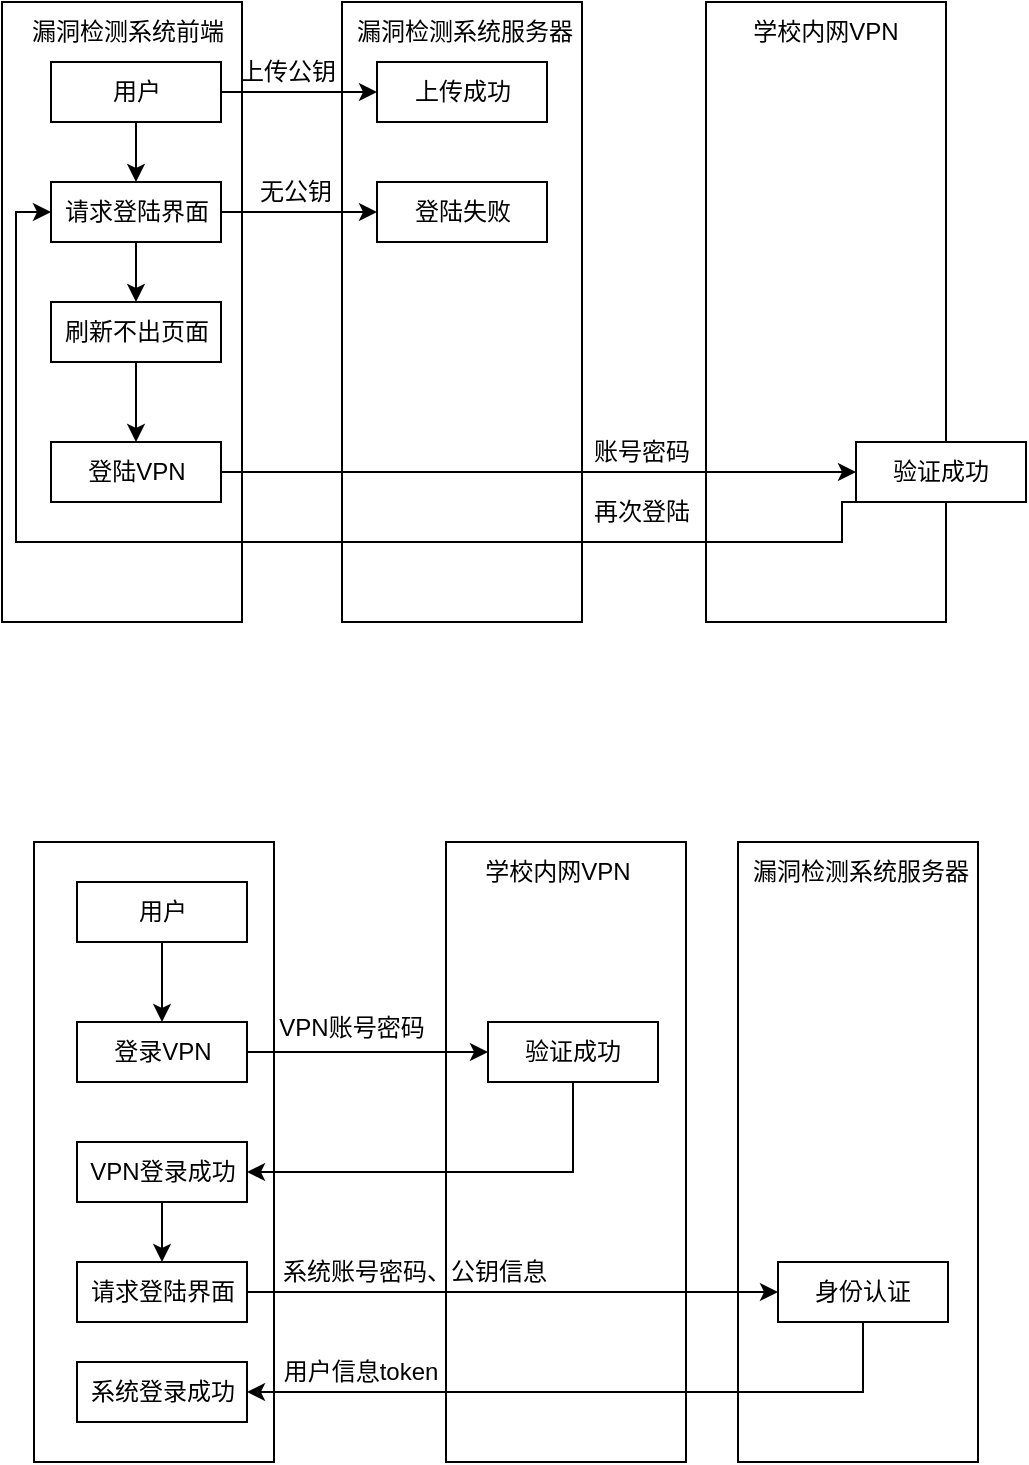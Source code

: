 <mxfile version="20.8.17" type="github">
  <diagram name="第 1 页" id="U7nzVmlOmT9U_pLwt-ys">
    <mxGraphModel dx="576" dy="381" grid="1" gridSize="10" guides="1" tooltips="1" connect="1" arrows="1" fold="1" page="1" pageScale="1" pageWidth="827" pageHeight="1169" math="0" shadow="0">
      <root>
        <mxCell id="0" />
        <mxCell id="1" parent="0" />
        <mxCell id="1q7jzdVDW4Sem3Bj1qbZ-1" value="" style="rounded=0;whiteSpace=wrap;html=1;" vertex="1" parent="1">
          <mxGeometry x="63" y="30" width="120" height="310" as="geometry" />
        </mxCell>
        <mxCell id="1q7jzdVDW4Sem3Bj1qbZ-3" value="" style="rounded=0;whiteSpace=wrap;html=1;" vertex="1" parent="1">
          <mxGeometry x="233" y="30" width="120" height="310" as="geometry" />
        </mxCell>
        <mxCell id="1q7jzdVDW4Sem3Bj1qbZ-4" value="" style="rounded=0;whiteSpace=wrap;html=1;" vertex="1" parent="1">
          <mxGeometry x="415" y="30" width="120" height="310" as="geometry" />
        </mxCell>
        <mxCell id="1q7jzdVDW4Sem3Bj1qbZ-5" value="漏洞检测系统前端" style="text;html=1;strokeColor=none;fillColor=none;align=center;verticalAlign=middle;whiteSpace=wrap;rounded=0;" vertex="1" parent="1">
          <mxGeometry x="76" y="30" width="100" height="30" as="geometry" />
        </mxCell>
        <mxCell id="1q7jzdVDW4Sem3Bj1qbZ-6" value="漏洞检测系统服务器" style="text;html=1;strokeColor=none;fillColor=none;align=center;verticalAlign=middle;whiteSpace=wrap;rounded=0;" vertex="1" parent="1">
          <mxGeometry x="236" y="30" width="117" height="30" as="geometry" />
        </mxCell>
        <mxCell id="1q7jzdVDW4Sem3Bj1qbZ-7" value="学校内网VPN" style="text;html=1;strokeColor=none;fillColor=none;align=center;verticalAlign=middle;whiteSpace=wrap;rounded=0;" vertex="1" parent="1">
          <mxGeometry x="425" y="30" width="100" height="30" as="geometry" />
        </mxCell>
        <mxCell id="1q7jzdVDW4Sem3Bj1qbZ-11" style="edgeStyle=orthogonalEdgeStyle;rounded=0;orthogonalLoop=1;jettySize=auto;html=1;exitX=0.5;exitY=1;exitDx=0;exitDy=0;" edge="1" parent="1" source="1q7jzdVDW4Sem3Bj1qbZ-8" target="1q7jzdVDW4Sem3Bj1qbZ-9">
          <mxGeometry relative="1" as="geometry" />
        </mxCell>
        <mxCell id="1q7jzdVDW4Sem3Bj1qbZ-33" style="edgeStyle=orthogonalEdgeStyle;rounded=0;orthogonalLoop=1;jettySize=auto;html=1;exitX=1;exitY=0.5;exitDx=0;exitDy=0;entryX=0;entryY=0.5;entryDx=0;entryDy=0;" edge="1" parent="1" source="1q7jzdVDW4Sem3Bj1qbZ-8" target="1q7jzdVDW4Sem3Bj1qbZ-32">
          <mxGeometry relative="1" as="geometry" />
        </mxCell>
        <mxCell id="1q7jzdVDW4Sem3Bj1qbZ-8" value="用户" style="rounded=0;whiteSpace=wrap;html=1;" vertex="1" parent="1">
          <mxGeometry x="87.5" y="60" width="85" height="30" as="geometry" />
        </mxCell>
        <mxCell id="1q7jzdVDW4Sem3Bj1qbZ-15" style="edgeStyle=orthogonalEdgeStyle;rounded=0;orthogonalLoop=1;jettySize=auto;html=1;exitX=0.5;exitY=1;exitDx=0;exitDy=0;entryX=0.5;entryY=0;entryDx=0;entryDy=0;" edge="1" parent="1" source="1q7jzdVDW4Sem3Bj1qbZ-9" target="1q7jzdVDW4Sem3Bj1qbZ-14">
          <mxGeometry relative="1" as="geometry" />
        </mxCell>
        <mxCell id="1q7jzdVDW4Sem3Bj1qbZ-30" style="edgeStyle=orthogonalEdgeStyle;rounded=0;orthogonalLoop=1;jettySize=auto;html=1;exitX=1;exitY=0.5;exitDx=0;exitDy=0;entryX=0;entryY=0.5;entryDx=0;entryDy=0;" edge="1" parent="1" source="1q7jzdVDW4Sem3Bj1qbZ-9" target="1q7jzdVDW4Sem3Bj1qbZ-28">
          <mxGeometry relative="1" as="geometry" />
        </mxCell>
        <mxCell id="1q7jzdVDW4Sem3Bj1qbZ-9" value="请求登陆界面" style="rounded=0;whiteSpace=wrap;html=1;" vertex="1" parent="1">
          <mxGeometry x="87.5" y="120" width="85" height="30" as="geometry" />
        </mxCell>
        <mxCell id="1q7jzdVDW4Sem3Bj1qbZ-21" value="" style="edgeStyle=orthogonalEdgeStyle;rounded=0;orthogonalLoop=1;jettySize=auto;html=1;" edge="1" parent="1" source="1q7jzdVDW4Sem3Bj1qbZ-14" target="1q7jzdVDW4Sem3Bj1qbZ-20">
          <mxGeometry relative="1" as="geometry" />
        </mxCell>
        <mxCell id="1q7jzdVDW4Sem3Bj1qbZ-14" value="刷新不出页面" style="rounded=0;whiteSpace=wrap;html=1;" vertex="1" parent="1">
          <mxGeometry x="87.5" y="180" width="85" height="30" as="geometry" />
        </mxCell>
        <mxCell id="1q7jzdVDW4Sem3Bj1qbZ-26" style="edgeStyle=orthogonalEdgeStyle;rounded=0;orthogonalLoop=1;jettySize=auto;html=1;exitX=0.5;exitY=1;exitDx=0;exitDy=0;entryX=0;entryY=0.5;entryDx=0;entryDy=0;" edge="1" parent="1" source="1q7jzdVDW4Sem3Bj1qbZ-19" target="1q7jzdVDW4Sem3Bj1qbZ-9">
          <mxGeometry relative="1" as="geometry">
            <Array as="points">
              <mxPoint x="483" y="300" />
              <mxPoint x="70" y="300" />
              <mxPoint x="70" y="135" />
            </Array>
          </mxGeometry>
        </mxCell>
        <mxCell id="1q7jzdVDW4Sem3Bj1qbZ-19" value="验证成功" style="rounded=0;whiteSpace=wrap;html=1;" vertex="1" parent="1">
          <mxGeometry x="490" y="250" width="85" height="30" as="geometry" />
        </mxCell>
        <mxCell id="1q7jzdVDW4Sem3Bj1qbZ-23" style="edgeStyle=orthogonalEdgeStyle;rounded=0;orthogonalLoop=1;jettySize=auto;html=1;exitX=1;exitY=0.5;exitDx=0;exitDy=0;entryX=0;entryY=0.5;entryDx=0;entryDy=0;" edge="1" parent="1" source="1q7jzdVDW4Sem3Bj1qbZ-20" target="1q7jzdVDW4Sem3Bj1qbZ-19">
          <mxGeometry relative="1" as="geometry" />
        </mxCell>
        <mxCell id="1q7jzdVDW4Sem3Bj1qbZ-20" value="登陆VPN" style="rounded=0;whiteSpace=wrap;html=1;" vertex="1" parent="1">
          <mxGeometry x="87.5" y="250" width="85" height="30" as="geometry" />
        </mxCell>
        <mxCell id="1q7jzdVDW4Sem3Bj1qbZ-24" value="账号密码" style="text;html=1;strokeColor=none;fillColor=none;align=center;verticalAlign=middle;whiteSpace=wrap;rounded=0;" vertex="1" parent="1">
          <mxGeometry x="353" y="240" width="60" height="30" as="geometry" />
        </mxCell>
        <mxCell id="1q7jzdVDW4Sem3Bj1qbZ-27" value="再次登陆" style="text;html=1;strokeColor=none;fillColor=none;align=center;verticalAlign=middle;whiteSpace=wrap;rounded=0;" vertex="1" parent="1">
          <mxGeometry x="353" y="270" width="60" height="30" as="geometry" />
        </mxCell>
        <mxCell id="1q7jzdVDW4Sem3Bj1qbZ-28" value="登陆失败" style="rounded=0;whiteSpace=wrap;html=1;" vertex="1" parent="1">
          <mxGeometry x="250.5" y="120" width="85" height="30" as="geometry" />
        </mxCell>
        <mxCell id="1q7jzdVDW4Sem3Bj1qbZ-31" value="无公钥" style="text;html=1;strokeColor=none;fillColor=none;align=center;verticalAlign=middle;whiteSpace=wrap;rounded=0;" vertex="1" parent="1">
          <mxGeometry x="180" y="110" width="60" height="30" as="geometry" />
        </mxCell>
        <mxCell id="1q7jzdVDW4Sem3Bj1qbZ-32" value="上传成功" style="rounded=0;whiteSpace=wrap;html=1;" vertex="1" parent="1">
          <mxGeometry x="250.5" y="60" width="85" height="30" as="geometry" />
        </mxCell>
        <mxCell id="1q7jzdVDW4Sem3Bj1qbZ-34" value="上传公钥" style="text;html=1;strokeColor=none;fillColor=none;align=center;verticalAlign=middle;whiteSpace=wrap;rounded=0;" vertex="1" parent="1">
          <mxGeometry x="176" y="50" width="60" height="30" as="geometry" />
        </mxCell>
        <mxCell id="1q7jzdVDW4Sem3Bj1qbZ-35" value="" style="rounded=0;whiteSpace=wrap;html=1;" vertex="1" parent="1">
          <mxGeometry x="79" y="450" width="120" height="310" as="geometry" />
        </mxCell>
        <mxCell id="1q7jzdVDW4Sem3Bj1qbZ-36" value="" style="rounded=0;whiteSpace=wrap;html=1;" vertex="1" parent="1">
          <mxGeometry x="431" y="450" width="120" height="310" as="geometry" />
        </mxCell>
        <mxCell id="1q7jzdVDW4Sem3Bj1qbZ-37" value="" style="rounded=0;whiteSpace=wrap;html=1;" vertex="1" parent="1">
          <mxGeometry x="285" y="450" width="120" height="310" as="geometry" />
        </mxCell>
        <mxCell id="1q7jzdVDW4Sem3Bj1qbZ-39" value="漏洞检测系统服务器" style="text;html=1;strokeColor=none;fillColor=none;align=center;verticalAlign=middle;whiteSpace=wrap;rounded=0;" vertex="1" parent="1">
          <mxGeometry x="434" y="450" width="117" height="30" as="geometry" />
        </mxCell>
        <mxCell id="1q7jzdVDW4Sem3Bj1qbZ-40" value="学校内网VPN" style="text;html=1;strokeColor=none;fillColor=none;align=center;verticalAlign=middle;whiteSpace=wrap;rounded=0;" vertex="1" parent="1">
          <mxGeometry x="291" y="450" width="100" height="30" as="geometry" />
        </mxCell>
        <mxCell id="1q7jzdVDW4Sem3Bj1qbZ-59" style="edgeStyle=orthogonalEdgeStyle;rounded=0;orthogonalLoop=1;jettySize=auto;html=1;exitX=0.5;exitY=1;exitDx=0;exitDy=0;" edge="1" parent="1" source="1q7jzdVDW4Sem3Bj1qbZ-43" target="1q7jzdVDW4Sem3Bj1qbZ-52">
          <mxGeometry relative="1" as="geometry" />
        </mxCell>
        <mxCell id="1q7jzdVDW4Sem3Bj1qbZ-43" value="用户" style="rounded=0;whiteSpace=wrap;html=1;" vertex="1" parent="1">
          <mxGeometry x="100.5" y="470" width="85" height="30" as="geometry" />
        </mxCell>
        <mxCell id="1q7jzdVDW4Sem3Bj1qbZ-62" style="edgeStyle=orthogonalEdgeStyle;rounded=0;orthogonalLoop=1;jettySize=auto;html=1;exitX=0.5;exitY=1;exitDx=0;exitDy=0;entryX=1;entryY=0.5;entryDx=0;entryDy=0;" edge="1" parent="1" source="1q7jzdVDW4Sem3Bj1qbZ-50" target="1q7jzdVDW4Sem3Bj1qbZ-61">
          <mxGeometry relative="1" as="geometry" />
        </mxCell>
        <mxCell id="1q7jzdVDW4Sem3Bj1qbZ-50" value="验证成功" style="rounded=0;whiteSpace=wrap;html=1;" vertex="1" parent="1">
          <mxGeometry x="306" y="540" width="85" height="30" as="geometry" />
        </mxCell>
        <mxCell id="1q7jzdVDW4Sem3Bj1qbZ-51" style="edgeStyle=orthogonalEdgeStyle;rounded=0;orthogonalLoop=1;jettySize=auto;html=1;exitX=1;exitY=0.5;exitDx=0;exitDy=0;entryX=0;entryY=0.5;entryDx=0;entryDy=0;" edge="1" parent="1" source="1q7jzdVDW4Sem3Bj1qbZ-52" target="1q7jzdVDW4Sem3Bj1qbZ-50">
          <mxGeometry relative="1" as="geometry" />
        </mxCell>
        <mxCell id="1q7jzdVDW4Sem3Bj1qbZ-52" value="登录VPN" style="rounded=0;whiteSpace=wrap;html=1;" vertex="1" parent="1">
          <mxGeometry x="100.5" y="540" width="85" height="30" as="geometry" />
        </mxCell>
        <mxCell id="1q7jzdVDW4Sem3Bj1qbZ-53" value="VPN账号密码" style="text;html=1;strokeColor=none;fillColor=none;align=center;verticalAlign=middle;whiteSpace=wrap;rounded=0;" vertex="1" parent="1">
          <mxGeometry x="198" y="528" width="80" height="30" as="geometry" />
        </mxCell>
        <mxCell id="1q7jzdVDW4Sem3Bj1qbZ-65" style="edgeStyle=orthogonalEdgeStyle;rounded=0;orthogonalLoop=1;jettySize=auto;html=1;exitX=0.5;exitY=1;exitDx=0;exitDy=0;entryX=0.5;entryY=0;entryDx=0;entryDy=0;" edge="1" parent="1" source="1q7jzdVDW4Sem3Bj1qbZ-61" target="1q7jzdVDW4Sem3Bj1qbZ-63">
          <mxGeometry relative="1" as="geometry" />
        </mxCell>
        <mxCell id="1q7jzdVDW4Sem3Bj1qbZ-61" value="VPN登录成功" style="rounded=0;whiteSpace=wrap;html=1;" vertex="1" parent="1">
          <mxGeometry x="100.5" y="600" width="85" height="30" as="geometry" />
        </mxCell>
        <mxCell id="1q7jzdVDW4Sem3Bj1qbZ-67" style="edgeStyle=orthogonalEdgeStyle;rounded=0;orthogonalLoop=1;jettySize=auto;html=1;exitX=1;exitY=0.5;exitDx=0;exitDy=0;entryX=0;entryY=0.5;entryDx=0;entryDy=0;" edge="1" parent="1" source="1q7jzdVDW4Sem3Bj1qbZ-63" target="1q7jzdVDW4Sem3Bj1qbZ-66">
          <mxGeometry relative="1" as="geometry" />
        </mxCell>
        <mxCell id="1q7jzdVDW4Sem3Bj1qbZ-63" value="请求登陆界面" style="rounded=0;whiteSpace=wrap;html=1;" vertex="1" parent="1">
          <mxGeometry x="100.5" y="660" width="85" height="30" as="geometry" />
        </mxCell>
        <mxCell id="1q7jzdVDW4Sem3Bj1qbZ-70" style="edgeStyle=orthogonalEdgeStyle;rounded=0;orthogonalLoop=1;jettySize=auto;html=1;exitX=0.5;exitY=1;exitDx=0;exitDy=0;entryX=1;entryY=0.5;entryDx=0;entryDy=0;" edge="1" parent="1" source="1q7jzdVDW4Sem3Bj1qbZ-66" target="1q7jzdVDW4Sem3Bj1qbZ-69">
          <mxGeometry relative="1" as="geometry" />
        </mxCell>
        <mxCell id="1q7jzdVDW4Sem3Bj1qbZ-66" value="身份认证" style="rounded=0;whiteSpace=wrap;html=1;" vertex="1" parent="1">
          <mxGeometry x="451" y="660" width="85" height="30" as="geometry" />
        </mxCell>
        <mxCell id="1q7jzdVDW4Sem3Bj1qbZ-68" value="系统账号密码、公钥信息" style="text;html=1;strokeColor=none;fillColor=none;align=center;verticalAlign=middle;whiteSpace=wrap;rounded=0;" vertex="1" parent="1">
          <mxGeometry x="189" y="650" width="161" height="30" as="geometry" />
        </mxCell>
        <mxCell id="1q7jzdVDW4Sem3Bj1qbZ-69" value="系统登录成功" style="rounded=0;whiteSpace=wrap;html=1;" vertex="1" parent="1">
          <mxGeometry x="100.5" y="710" width="85" height="30" as="geometry" />
        </mxCell>
        <mxCell id="1q7jzdVDW4Sem3Bj1qbZ-71" value="用户信息token" style="text;html=1;strokeColor=none;fillColor=none;align=center;verticalAlign=middle;whiteSpace=wrap;rounded=0;" vertex="1" parent="1">
          <mxGeometry x="194" y="700" width="97" height="30" as="geometry" />
        </mxCell>
      </root>
    </mxGraphModel>
  </diagram>
</mxfile>
